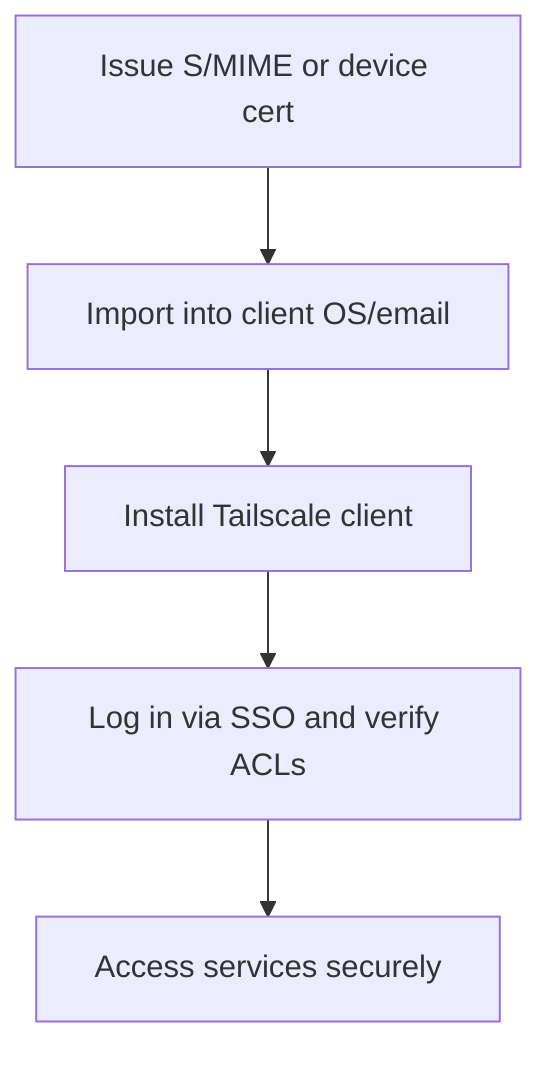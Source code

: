 flowchart TD
    A["Issue S/MIME or device cert"] --> B["Import into client OS/email"]
    B --> C["Install Tailscale client"]
    C --> D["Log in via SSO and verify ACLs"]
    D --> E["Access services securely"]